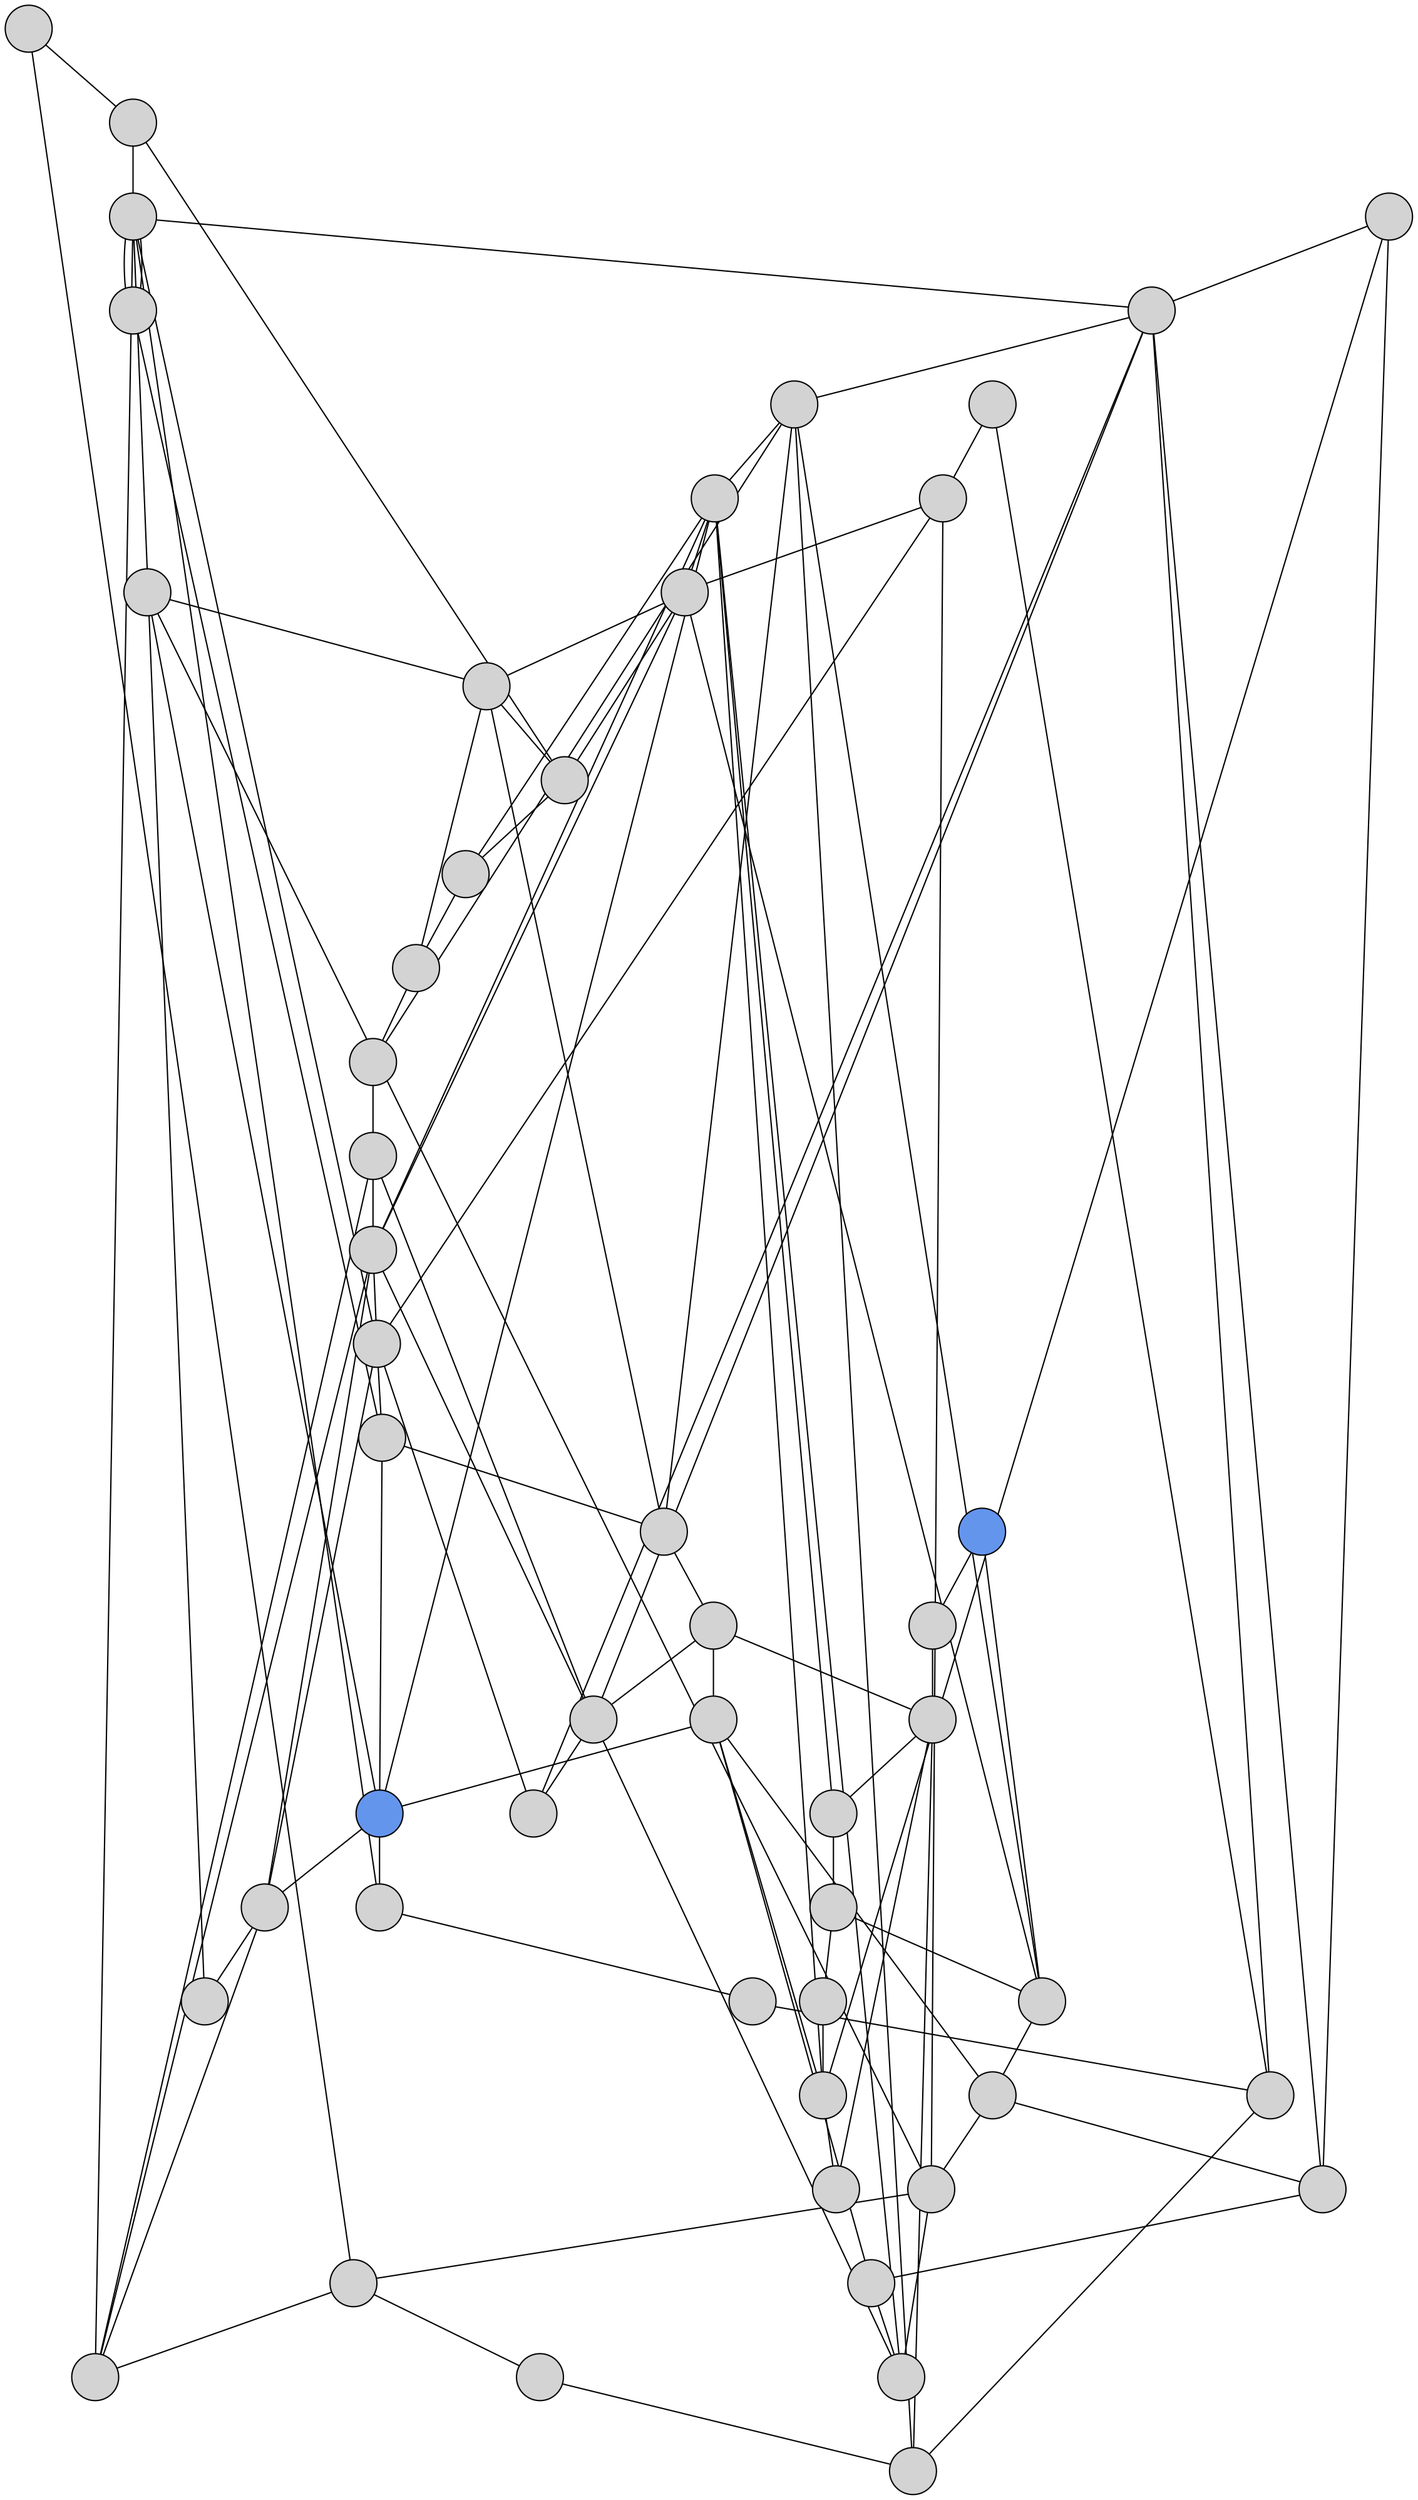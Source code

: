 graph G {
        graph [K=1,
                bb="0,0,1216,1042",
                outputorder=edgesfirst,
                splines=line
        ];
        node [fixedsize=true,
                fontname=Arial,        
                fontsize=10,
                label="\N",
                shape=circle,
                style=filled
        ];
        edge [arrowhead=none,
                penwidth=1
        ];
        1       [height=0.5,
                label="",
                pos="18.238,341.37!",
                width=0.5];
        30      [height=0.5,
                label="",
                pos="157.83,433.16!",
                width=0.5];
        40      [height=0.5,
                label="",
                pos="270.2,373.94!",
                width=0.5];
        24      [height=0.5,
                label="",
                pos="335.91,669.45!",
                width=0.5];
        44      [height=0.5,
                label="",
                pos="311.58,201.34!",
                width=0.5];
        47      [height=0.5,
                label="",
                pos="327.42,488.04!",
                width=0.5];
        22      [height=0.5,
                label="",
                pos="499.02,490.58!",
                width=0.5];
        8       [height=0.5,
                label="",
                pos="721.38,344.9!",
                width=0.5];
        46      [height=0.5,
                label="",
                pos="780.14,579.61!",
                width=0.5];
        16      [height=0.5,
                label="",
                pos="671.31,306.45!",
                width=0.5];
        39      [height=0.5,
                label="",
                pos="451.37,418.56!",
                width=0.5];
        50      [height=0.5,
                label="",
                pos="613.61,228.92!",
                width=0.5];
        32      [height=0.5,
                label="",
                pos="538.88,246.61!",
                width=0.5];
        10      [height=0.5,
                label="",
                pos="844.32,532.78!",
                width=0.5];
        25      [height=0.5,
                label="",
                pos="731.46,648.88!",
                width=0.5];
        19      [height=0.5,
                label="",
                pos="776.05,421.05!",
                width=0.5];
        33      [height=0.5,
                label="",
                pos="1035.7,422.09!",
                width=0.5];
        12      [height=0.5,
                label="",
                pos="645.81,596.55!",
                width=0.5];
        27      [height=0.5,
                label="",
                pos="623.16,771.92!",
                width=0.5];
        35      [fillcolor=cornflowerblue,
                height=0.5,
                label="",
                pos="520.9,564.51!",
                width=0.5];
        15      [height=0.5,
                label="",
                pos="946.83,382.4!",
                width=0.5];
        43      [height=0.5,
                label="",
                pos="733.35,262.99!",
                width=0.5];
        9       [height=0.5,
                label="",
                pos="930.2,251.82!",
                width=0.5];
        48      [height=0.5,
                label="",
                pos="1197.6,446!",
                width=0.5];
        36      [height=0.5,
                label="",
                pos="717.54,801.11!",
                width=0.5];
        17      [height=0.5,
                label="",
                pos="833.12,429.46!",
                width=0.5];
        21      [height=0.5,
                label="",
                pos="811.53,268.67!",
                width=0.5];
        13      [height=0.5,
                label="",
                pos="266.69,865.36!",
                width=0.5];
        38      [height=0.5,
                label="",
                pos="456.99,695.2!",
                width=0.5];
        29      [height=0.5,
                label="",
                pos="616.79,483.12!",
                width=0.5];
        49      [height=0.5,
                label="",
                pos="114.51,731.26!",
                width=0.5];
        14      [height=0.5,
                label="",
                pos="423.28,636.67!",
                width=0.5];
        18      [height=0.5,
                label="",
                pos="317.2,583.17!",
                width=0.5];
        37      [height=0.5,
                label="",
                pos="462.69,97.241!",
                width=0.5];
        34      [height=0.5,
                label="",
                pos="461.47,836.62!",
                width=0.5];
        2       [height=0.5,
                label="",
                pos="373.52,377.5!",
                width=0.5];
        42      [height=0.5,
                label="",
                pos="427,217.55!",
                width=0.5];
        11      [height=0.5,
                label="",
                pos="458.63,311.38!",
                width=0.5];
        26      [height=0.5,
                label="",
                pos="441.31,17.81!",
                width=0.5];
        41      [height=0.5,
                label="",
                pos="585.31,178.5!",
                width=0.5];
        31      [height=0.5,
                label="",
                pos="537.64,409.5!",
                width=0.5];
        28      [height=0.5,
                label="",
                pos="804.71,157.84!",
                width=0.5];
        3       [fillcolor=cornflowerblue,
                height=0.5,
                label="",
                pos="1057.1,46.122!",
                width=0.5];
        20      [height=0.5,
                label="",
                pos="1172.2,230.26!",
                width=0.5];
        6       [height=0.5,
                label="",
                pos="1056.7,134.17!",
                width=0.5];
        45      [height=0.5,
                label="",
                pos="1174.3,274.79!",
                width=0.5];
        4       [height=0.5,
                label="",
                pos="922.38,592.57!",
                width=0.5];
        23      [height=0.5,
                label="",
                pos="608.44,1024!",
                width=0.5];
        5       [height=0.5,
                label="",
                pos="522.9,779.65!",
                width=0.5];
        7       [height=0.5,
                label="",
                pos="453.33,538.68!",
                width=0.5];
        32 -- 28        [f=1];
        1 -- 30 [f=1];
        1 -- 40 [f=14];
        30 -- 24        [f=1];
        30 -- 44        [f=15];
        40 -- 47        [f=1];
        40 -- 22        [f=1];
        8 -- 46 [f=1];
        8 -- 16 [f=18];
        16 -- 39        [f=8];
        16 -- 50        [f=2];
        16 -- 32        [f=14];
        10 -- 25        [f=1];
        10 -- 19        [f=5];
        10 -- 33        [f=1];
        25 -- 12        [f=1];
        25 -- 27        [f=1];
        19 -- 35        [f=4];
        19 -- 15        [f=9];
        19 -- 43        [f=4];
        33 -- 46        [f=3];
        33 -- 9 [f=2];
        33 -- 48        [f=17];
        12 -- 8 [f=1];
        12 -- 36        [f=5];
        12 -- 17        [f=16];
        36 -- 46        [f=4];
        17 -- 21        [f=4];
        13 -- 38        [f=1];
        13 -- 24        [f=19];
        38 -- 29        [f=1];
        38 -- 35        [f=15];
        24 -- 12        [f=19];
        24 -- 13        [f=1];
        24 -- 49        [f=1];
        24 -- 47        [f=12];
        27 -- 12        [f=1];
        27 -- 14        [f=8];
        14 -- 38        [f=18];
        14 -- 24        [f=15];
        14 -- 18        [f=2];
        29 -- 8 [f=17];
        29 -- 10        [f=1];
        44 -- 37        [f=2];
        44 -- 32        [f=15];
        35 -- 16        [f=6];
        35 -- 18        [f=16];
        35 -- 34        [f=4];
        2 -- 35 [f=3];
        2 -- 42 [f=2];
        2 -- 11 [f=19];
        42 -- 29        [f=12];
        42 -- 44        [f=2];
        11 -- 40        [f=1];
        11 -- 50        [f=1];
        18 -- 49        [f=2];
        18 -- 47        [f=20];
        26 -- 42        [f=15];
        26 -- 41        [f=2];
        41 -- 8 [f=16];
        41 -- 31        [f=2];
        31 -- 25        [f=14];
        31 -- 47        [f=17];
        31 -- 39        [f=2];
        39 -- 47        [f=10];
        39 -- 14        [f=2];
        39 -- 18        [f=17];
        39 -- 50        [f=2];
        37 -- 16        [f=14];
        37 -- 26        [f=2];
        32 -- 42        [f=15];
        32 -- 39        [f=13];
        3 -- 20 [f=2];
        3 -- 28 [f=19];
        20 -- 33        [f=2];
        28 -- 8 [f=18];
        28 -- 43        [f=1];
        6 -- 28 [f=10];
        6 -- 45 [f=2];
        45 -- 15        [f=2];
        9 -- 16 [f=1];
        9 -- 6  [f=2];
        15 -- 16        [f=2];
        15 -- 48        [f=2];
        4 -- 12 [f=16];
        4 -- 17 [f=4];
        4 -- 15 [f=6];
        21 -- 19        [f=4];
        21 -- 50        [f=4];
        43 -- 17        [f=19];
        43 -- 11        [f=1];
        23 -- 36        [f=4];
        34 -- 24        [f=11];
        34 -- 23        [f=4];
        5 -- 36 [f=6];
        5 -- 7  [f=1];
        7 -- 14 [f=17];
        7 -- 11 [f=2];
        7 -- 32 [f=1];
        22 -- 46        [f=1];
}